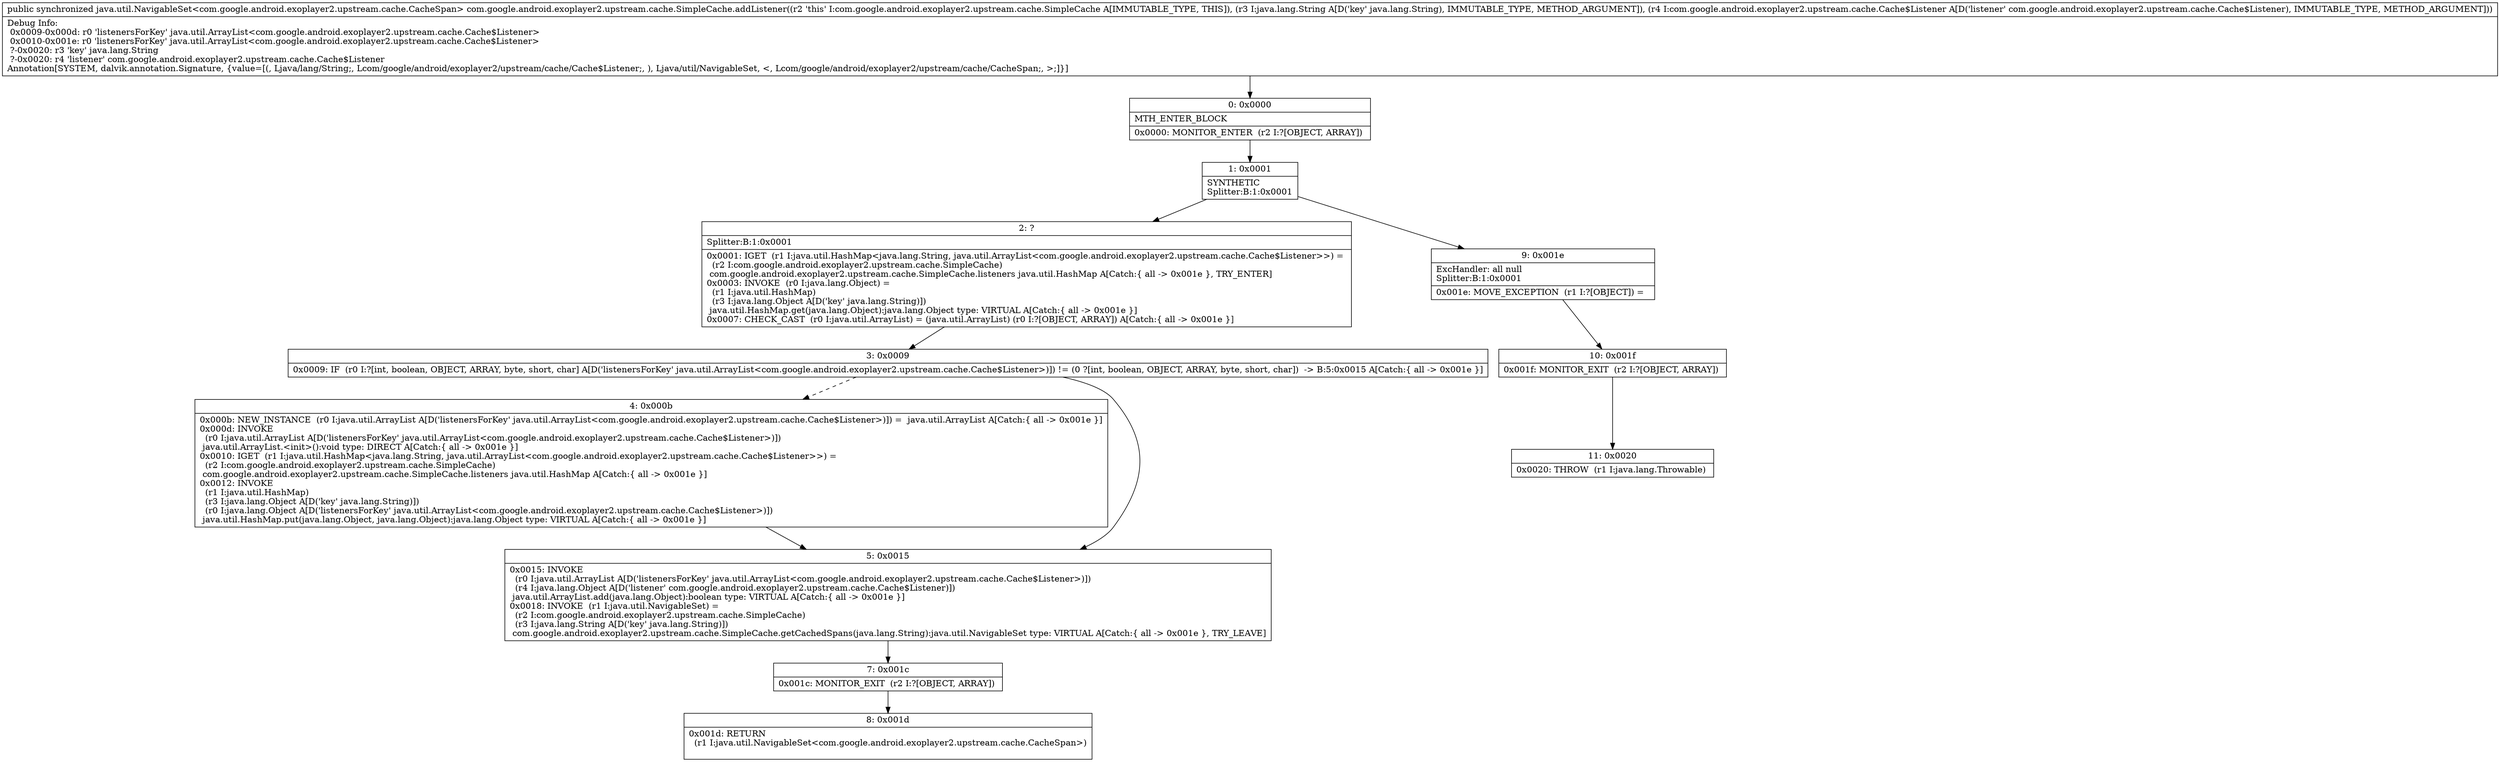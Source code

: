 digraph "CFG forcom.google.android.exoplayer2.upstream.cache.SimpleCache.addListener(Ljava\/lang\/String;Lcom\/google\/android\/exoplayer2\/upstream\/cache\/Cache$Listener;)Ljava\/util\/NavigableSet;" {
Node_0 [shape=record,label="{0\:\ 0x0000|MTH_ENTER_BLOCK\l|0x0000: MONITOR_ENTER  (r2 I:?[OBJECT, ARRAY]) \l}"];
Node_1 [shape=record,label="{1\:\ 0x0001|SYNTHETIC\lSplitter:B:1:0x0001\l}"];
Node_2 [shape=record,label="{2\:\ ?|Splitter:B:1:0x0001\l|0x0001: IGET  (r1 I:java.util.HashMap\<java.lang.String, java.util.ArrayList\<com.google.android.exoplayer2.upstream.cache.Cache$Listener\>\>) = \l  (r2 I:com.google.android.exoplayer2.upstream.cache.SimpleCache)\l com.google.android.exoplayer2.upstream.cache.SimpleCache.listeners java.util.HashMap A[Catch:\{ all \-\> 0x001e \}, TRY_ENTER]\l0x0003: INVOKE  (r0 I:java.lang.Object) = \l  (r1 I:java.util.HashMap)\l  (r3 I:java.lang.Object A[D('key' java.lang.String)])\l java.util.HashMap.get(java.lang.Object):java.lang.Object type: VIRTUAL A[Catch:\{ all \-\> 0x001e \}]\l0x0007: CHECK_CAST  (r0 I:java.util.ArrayList) = (java.util.ArrayList) (r0 I:?[OBJECT, ARRAY]) A[Catch:\{ all \-\> 0x001e \}]\l}"];
Node_3 [shape=record,label="{3\:\ 0x0009|0x0009: IF  (r0 I:?[int, boolean, OBJECT, ARRAY, byte, short, char] A[D('listenersForKey' java.util.ArrayList\<com.google.android.exoplayer2.upstream.cache.Cache$Listener\>)]) != (0 ?[int, boolean, OBJECT, ARRAY, byte, short, char])  \-\> B:5:0x0015 A[Catch:\{ all \-\> 0x001e \}]\l}"];
Node_4 [shape=record,label="{4\:\ 0x000b|0x000b: NEW_INSTANCE  (r0 I:java.util.ArrayList A[D('listenersForKey' java.util.ArrayList\<com.google.android.exoplayer2.upstream.cache.Cache$Listener\>)]) =  java.util.ArrayList A[Catch:\{ all \-\> 0x001e \}]\l0x000d: INVOKE  \l  (r0 I:java.util.ArrayList A[D('listenersForKey' java.util.ArrayList\<com.google.android.exoplayer2.upstream.cache.Cache$Listener\>)])\l java.util.ArrayList.\<init\>():void type: DIRECT A[Catch:\{ all \-\> 0x001e \}]\l0x0010: IGET  (r1 I:java.util.HashMap\<java.lang.String, java.util.ArrayList\<com.google.android.exoplayer2.upstream.cache.Cache$Listener\>\>) = \l  (r2 I:com.google.android.exoplayer2.upstream.cache.SimpleCache)\l com.google.android.exoplayer2.upstream.cache.SimpleCache.listeners java.util.HashMap A[Catch:\{ all \-\> 0x001e \}]\l0x0012: INVOKE  \l  (r1 I:java.util.HashMap)\l  (r3 I:java.lang.Object A[D('key' java.lang.String)])\l  (r0 I:java.lang.Object A[D('listenersForKey' java.util.ArrayList\<com.google.android.exoplayer2.upstream.cache.Cache$Listener\>)])\l java.util.HashMap.put(java.lang.Object, java.lang.Object):java.lang.Object type: VIRTUAL A[Catch:\{ all \-\> 0x001e \}]\l}"];
Node_5 [shape=record,label="{5\:\ 0x0015|0x0015: INVOKE  \l  (r0 I:java.util.ArrayList A[D('listenersForKey' java.util.ArrayList\<com.google.android.exoplayer2.upstream.cache.Cache$Listener\>)])\l  (r4 I:java.lang.Object A[D('listener' com.google.android.exoplayer2.upstream.cache.Cache$Listener)])\l java.util.ArrayList.add(java.lang.Object):boolean type: VIRTUAL A[Catch:\{ all \-\> 0x001e \}]\l0x0018: INVOKE  (r1 I:java.util.NavigableSet) = \l  (r2 I:com.google.android.exoplayer2.upstream.cache.SimpleCache)\l  (r3 I:java.lang.String A[D('key' java.lang.String)])\l com.google.android.exoplayer2.upstream.cache.SimpleCache.getCachedSpans(java.lang.String):java.util.NavigableSet type: VIRTUAL A[Catch:\{ all \-\> 0x001e \}, TRY_LEAVE]\l}"];
Node_7 [shape=record,label="{7\:\ 0x001c|0x001c: MONITOR_EXIT  (r2 I:?[OBJECT, ARRAY]) \l}"];
Node_8 [shape=record,label="{8\:\ 0x001d|0x001d: RETURN  \l  (r1 I:java.util.NavigableSet\<com.google.android.exoplayer2.upstream.cache.CacheSpan\>)\l \l}"];
Node_9 [shape=record,label="{9\:\ 0x001e|ExcHandler: all null\lSplitter:B:1:0x0001\l|0x001e: MOVE_EXCEPTION  (r1 I:?[OBJECT]) =  \l}"];
Node_10 [shape=record,label="{10\:\ 0x001f|0x001f: MONITOR_EXIT  (r2 I:?[OBJECT, ARRAY]) \l}"];
Node_11 [shape=record,label="{11\:\ 0x0020|0x0020: THROW  (r1 I:java.lang.Throwable) \l}"];
MethodNode[shape=record,label="{public synchronized java.util.NavigableSet\<com.google.android.exoplayer2.upstream.cache.CacheSpan\> com.google.android.exoplayer2.upstream.cache.SimpleCache.addListener((r2 'this' I:com.google.android.exoplayer2.upstream.cache.SimpleCache A[IMMUTABLE_TYPE, THIS]), (r3 I:java.lang.String A[D('key' java.lang.String), IMMUTABLE_TYPE, METHOD_ARGUMENT]), (r4 I:com.google.android.exoplayer2.upstream.cache.Cache$Listener A[D('listener' com.google.android.exoplayer2.upstream.cache.Cache$Listener), IMMUTABLE_TYPE, METHOD_ARGUMENT]))  | Debug Info:\l  0x0009\-0x000d: r0 'listenersForKey' java.util.ArrayList\<com.google.android.exoplayer2.upstream.cache.Cache$Listener\>\l  0x0010\-0x001e: r0 'listenersForKey' java.util.ArrayList\<com.google.android.exoplayer2.upstream.cache.Cache$Listener\>\l  ?\-0x0020: r3 'key' java.lang.String\l  ?\-0x0020: r4 'listener' com.google.android.exoplayer2.upstream.cache.Cache$Listener\lAnnotation[SYSTEM, dalvik.annotation.Signature, \{value=[(, Ljava\/lang\/String;, Lcom\/google\/android\/exoplayer2\/upstream\/cache\/Cache$Listener;, ), Ljava\/util\/NavigableSet, \<, Lcom\/google\/android\/exoplayer2\/upstream\/cache\/CacheSpan;, \>;]\}]\l}"];
MethodNode -> Node_0;
Node_0 -> Node_1;
Node_1 -> Node_2;
Node_1 -> Node_9;
Node_2 -> Node_3;
Node_3 -> Node_4[style=dashed];
Node_3 -> Node_5;
Node_4 -> Node_5;
Node_5 -> Node_7;
Node_7 -> Node_8;
Node_9 -> Node_10;
Node_10 -> Node_11;
}

